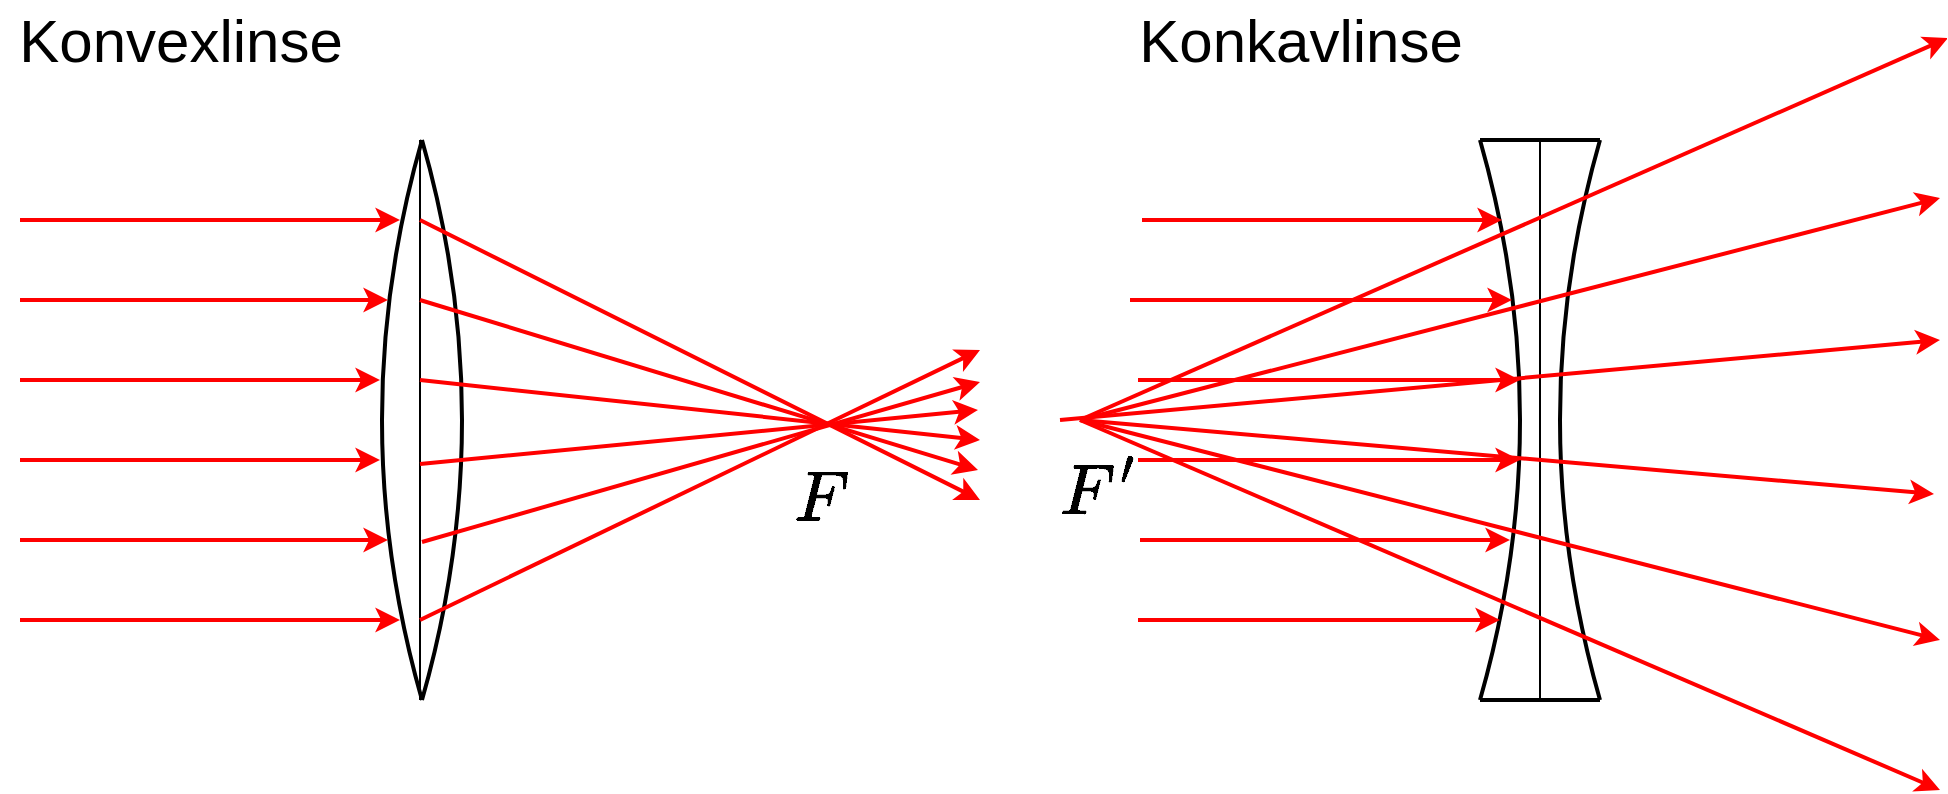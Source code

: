 <mxfile version="17.2.4" type="device"><diagram id="kRL-QT1B2WDbMqbspouU" name="Seite-1"><mxGraphModel dx="1845" dy="674" grid="1" gridSize="10" guides="1" tooltips="1" connect="1" arrows="1" fold="1" page="1" pageScale="1" pageWidth="827" pageHeight="1169" math="1" shadow="0"><root><mxCell id="0"/><mxCell id="1" parent="0"/><mxCell id="CRn02D2p8z8yE_2ccX6B-1" value="" style="endArrow=none;html=1;curved=1;strokeWidth=2;" edge="1" parent="1"><mxGeometry width="50" height="50" relative="1" as="geometry"><mxPoint x="121" y="560" as="sourcePoint"/><mxPoint x="121" y="280" as="targetPoint"/><Array as="points"><mxPoint x="81" y="420"/></Array></mxGeometry></mxCell><mxCell id="CRn02D2p8z8yE_2ccX6B-2" value="" style="endArrow=none;html=1;strokeWidth=1;curved=1;" edge="1" parent="1"><mxGeometry width="50" height="50" relative="1" as="geometry"><mxPoint x="120" y="560" as="sourcePoint"/><mxPoint x="120" y="280" as="targetPoint"/></mxGeometry></mxCell><mxCell id="CRn02D2p8z8yE_2ccX6B-3" value="" style="endArrow=none;html=1;curved=1;strokeWidth=2;" edge="1" parent="1"><mxGeometry width="50" height="50" relative="1" as="geometry"><mxPoint x="121" y="560" as="sourcePoint"/><mxPoint x="121" y="280" as="targetPoint"/><Array as="points"><mxPoint x="161" y="420"/></Array></mxGeometry></mxCell><mxCell id="CRn02D2p8z8yE_2ccX6B-4" value="" style="endArrow=none;html=1;curved=1;strokeWidth=2;" edge="1" parent="1"><mxGeometry width="50" height="50" relative="1" as="geometry"><mxPoint x="710" y="560" as="sourcePoint"/><mxPoint x="710" y="280" as="targetPoint"/><Array as="points"><mxPoint x="670" y="420"/></Array></mxGeometry></mxCell><mxCell id="CRn02D2p8z8yE_2ccX6B-5" value="" style="endArrow=none;html=1;strokeWidth=1;curved=1;" edge="1" parent="1"><mxGeometry width="50" height="50" relative="1" as="geometry"><mxPoint x="680" y="560" as="sourcePoint"/><mxPoint x="680" y="280" as="targetPoint"/></mxGeometry></mxCell><mxCell id="CRn02D2p8z8yE_2ccX6B-6" value="" style="endArrow=none;html=1;curved=1;strokeWidth=2;" edge="1" parent="1"><mxGeometry width="50" height="50" relative="1" as="geometry"><mxPoint x="650" y="560" as="sourcePoint"/><mxPoint x="650" y="280" as="targetPoint"/><Array as="points"><mxPoint x="690" y="420"/></Array></mxGeometry></mxCell><mxCell id="CRn02D2p8z8yE_2ccX6B-7" value="" style="endArrow=none;html=1;strokeWidth=2;curved=1;" edge="1" parent="1"><mxGeometry width="50" height="50" relative="1" as="geometry"><mxPoint x="650" y="280" as="sourcePoint"/><mxPoint x="710" y="280" as="targetPoint"/></mxGeometry></mxCell><mxCell id="CRn02D2p8z8yE_2ccX6B-8" value="" style="endArrow=none;html=1;strokeWidth=2;curved=1;" edge="1" parent="1"><mxGeometry width="50" height="50" relative="1" as="geometry"><mxPoint x="650" y="560" as="sourcePoint"/><mxPoint x="710" y="560" as="targetPoint"/></mxGeometry></mxCell><mxCell id="CRn02D2p8z8yE_2ccX6B-10" value="" style="endArrow=classic;html=1;strokeColor=#FF0000;strokeWidth=2;curved=1;" edge="1" parent="1"><mxGeometry width="50" height="50" relative="1" as="geometry"><mxPoint x="120" y="320" as="sourcePoint"/><mxPoint x="400" y="460" as="targetPoint"/></mxGeometry></mxCell><mxCell id="CRn02D2p8z8yE_2ccX6B-11" value="" style="endArrow=classic;html=1;strokeColor=#FF0000;strokeWidth=2;curved=1;" edge="1" parent="1"><mxGeometry width="50" height="50" relative="1" as="geometry"><mxPoint x="-80" y="360" as="sourcePoint"/><mxPoint x="104" y="360" as="targetPoint"/></mxGeometry></mxCell><mxCell id="CRn02D2p8z8yE_2ccX6B-12" value="" style="endArrow=classic;html=1;strokeColor=#FF0000;strokeWidth=2;curved=1;" edge="1" parent="1"><mxGeometry width="50" height="50" relative="1" as="geometry"><mxPoint x="-80" y="400" as="sourcePoint"/><mxPoint x="100" y="400" as="targetPoint"/></mxGeometry></mxCell><mxCell id="CRn02D2p8z8yE_2ccX6B-13" value="" style="endArrow=classic;html=1;strokeColor=#FF0000;strokeWidth=2;curved=1;" edge="1" parent="1"><mxGeometry width="50" height="50" relative="1" as="geometry"><mxPoint x="-80" y="440" as="sourcePoint"/><mxPoint x="100" y="440" as="targetPoint"/></mxGeometry></mxCell><mxCell id="CRn02D2p8z8yE_2ccX6B-14" value="" style="endArrow=classic;html=1;strokeColor=#FF0000;strokeWidth=2;curved=1;" edge="1" parent="1"><mxGeometry width="50" height="50" relative="1" as="geometry"><mxPoint x="-80" y="480" as="sourcePoint"/><mxPoint x="104" y="480" as="targetPoint"/></mxGeometry></mxCell><mxCell id="CRn02D2p8z8yE_2ccX6B-15" value="" style="endArrow=classic;html=1;strokeColor=#FF0000;strokeWidth=2;curved=1;" edge="1" parent="1"><mxGeometry width="50" height="50" relative="1" as="geometry"><mxPoint x="-80" y="520" as="sourcePoint"/><mxPoint x="110" y="520" as="targetPoint"/></mxGeometry></mxCell><mxCell id="CRn02D2p8z8yE_2ccX6B-16" value="" style="endArrow=classic;html=1;strokeColor=#FF0000;strokeWidth=2;curved=1;" edge="1" parent="1"><mxGeometry width="50" height="50" relative="1" as="geometry"><mxPoint x="481" y="320" as="sourcePoint"/><mxPoint x="661" y="320" as="targetPoint"/></mxGeometry></mxCell><mxCell id="CRn02D2p8z8yE_2ccX6B-17" value="" style="endArrow=classic;html=1;strokeColor=#FF0000;strokeWidth=2;curved=1;" edge="1" parent="1"><mxGeometry width="50" height="50" relative="1" as="geometry"><mxPoint x="475" y="360" as="sourcePoint"/><mxPoint x="666" y="360" as="targetPoint"/></mxGeometry></mxCell><mxCell id="CRn02D2p8z8yE_2ccX6B-18" value="" style="endArrow=classic;html=1;strokeColor=#FF0000;strokeWidth=2;curved=1;" edge="1" parent="1"><mxGeometry width="50" height="50" relative="1" as="geometry"><mxPoint x="479" y="400" as="sourcePoint"/><mxPoint x="670" y="400" as="targetPoint"/></mxGeometry></mxCell><mxCell id="CRn02D2p8z8yE_2ccX6B-19" value="" style="endArrow=classic;html=1;strokeColor=#FF0000;strokeWidth=2;curved=1;" edge="1" parent="1"><mxGeometry width="50" height="50" relative="1" as="geometry"><mxPoint x="479" y="440" as="sourcePoint"/><mxPoint x="670" y="440" as="targetPoint"/></mxGeometry></mxCell><mxCell id="CRn02D2p8z8yE_2ccX6B-20" value="" style="endArrow=classic;html=1;strokeColor=#FF0000;strokeWidth=2;curved=1;" edge="1" parent="1"><mxGeometry width="50" height="50" relative="1" as="geometry"><mxPoint x="480" y="480" as="sourcePoint"/><mxPoint x="665" y="480" as="targetPoint"/></mxGeometry></mxCell><mxCell id="CRn02D2p8z8yE_2ccX6B-21" value="" style="endArrow=classic;html=1;strokeColor=#FF0000;strokeWidth=2;curved=1;" edge="1" parent="1"><mxGeometry width="50" height="50" relative="1" as="geometry"><mxPoint x="479" y="520" as="sourcePoint"/><mxPoint x="660" y="520" as="targetPoint"/></mxGeometry></mxCell><mxCell id="CRn02D2p8z8yE_2ccX6B-22" value="Konvexlinse" style="text;html=1;resizable=0;autosize=1;align=center;verticalAlign=middle;points=[];fillColor=none;strokeColor=none;rounded=0;fontSize=30;" vertex="1" parent="1"><mxGeometry x="-90" y="210" width="180" height="40" as="geometry"/></mxCell><mxCell id="CRn02D2p8z8yE_2ccX6B-23" value="Konkavlinse" style="text;html=1;resizable=0;autosize=1;align=center;verticalAlign=middle;points=[];fillColor=none;strokeColor=none;rounded=0;fontSize=30;" vertex="1" parent="1"><mxGeometry x="470" y="210" width="180" height="40" as="geometry"/></mxCell><mxCell id="CRn02D2p8z8yE_2ccX6B-24" value="" style="endArrow=classic;html=1;strokeColor=#FF0000;strokeWidth=2;curved=1;" edge="1" parent="1"><mxGeometry width="50" height="50" relative="1" as="geometry"><mxPoint x="-80" y="320" as="sourcePoint"/><mxPoint x="110" y="320" as="targetPoint"/></mxGeometry></mxCell><mxCell id="CRn02D2p8z8yE_2ccX6B-25" value="" style="endArrow=classic;html=1;strokeColor=#FF0000;strokeWidth=2;curved=1;" edge="1" parent="1"><mxGeometry width="50" height="50" relative="1" as="geometry"><mxPoint x="120" y="360" as="sourcePoint"/><mxPoint x="399" y="445" as="targetPoint"/></mxGeometry></mxCell><mxCell id="CRn02D2p8z8yE_2ccX6B-26" value="" style="endArrow=classic;html=1;strokeColor=#FF0000;strokeWidth=2;curved=1;" edge="1" parent="1"><mxGeometry width="50" height="50" relative="1" as="geometry"><mxPoint x="120" y="400" as="sourcePoint"/><mxPoint x="400" y="430" as="targetPoint"/></mxGeometry></mxCell><mxCell id="CRn02D2p8z8yE_2ccX6B-27" value="" style="endArrow=classic;html=1;strokeColor=#FF0000;strokeWidth=2;curved=1;" edge="1" parent="1"><mxGeometry width="50" height="50" relative="1" as="geometry"><mxPoint x="120" y="442" as="sourcePoint"/><mxPoint x="399" y="415" as="targetPoint"/></mxGeometry></mxCell><mxCell id="CRn02D2p8z8yE_2ccX6B-28" value="" style="endArrow=classic;html=1;strokeColor=#FF0000;strokeWidth=2;curved=1;" edge="1" parent="1"><mxGeometry width="50" height="50" relative="1" as="geometry"><mxPoint x="121" y="481" as="sourcePoint"/><mxPoint x="400" y="401" as="targetPoint"/></mxGeometry></mxCell><mxCell id="CRn02D2p8z8yE_2ccX6B-29" value="" style="endArrow=classic;html=1;strokeColor=#FF0000;strokeWidth=2;curved=1;" edge="1" parent="1"><mxGeometry width="50" height="50" relative="1" as="geometry"><mxPoint x="120" y="520" as="sourcePoint"/><mxPoint x="400" y="385" as="targetPoint"/></mxGeometry></mxCell><mxCell id="CRn02D2p8z8yE_2ccX6B-30" value="" style="endArrow=classic;html=1;strokeColor=#FF0000;strokeWidth=2;curved=1;" edge="1" parent="1"><mxGeometry width="50" height="50" relative="1" as="geometry"><mxPoint x="440" y="420" as="sourcePoint"/><mxPoint x="880" y="380" as="targetPoint"/></mxGeometry></mxCell><mxCell id="CRn02D2p8z8yE_2ccX6B-31" value="" style="endArrow=classic;html=1;strokeColor=#FF0000;strokeWidth=2;curved=1;" edge="1" parent="1"><mxGeometry width="50" height="50" relative="1" as="geometry"><mxPoint x="450" y="420" as="sourcePoint"/><mxPoint x="877" y="457" as="targetPoint"/></mxGeometry></mxCell><mxCell id="CRn02D2p8z8yE_2ccX6B-32" value="" style="endArrow=classic;html=1;strokeColor=#FF0000;strokeWidth=2;curved=1;" edge="1" parent="1"><mxGeometry width="50" height="50" relative="1" as="geometry"><mxPoint x="450" y="420" as="sourcePoint"/><mxPoint x="880" y="309" as="targetPoint"/></mxGeometry></mxCell><mxCell id="CRn02D2p8z8yE_2ccX6B-33" value="" style="endArrow=classic;html=1;strokeColor=#FF0000;strokeWidth=2;curved=1;" edge="1" parent="1"><mxGeometry width="50" height="50" relative="1" as="geometry"><mxPoint x="450" y="420" as="sourcePoint"/><mxPoint x="884" y="229" as="targetPoint"/></mxGeometry></mxCell><mxCell id="CRn02D2p8z8yE_2ccX6B-34" value="" style="endArrow=classic;html=1;strokeColor=#FF0000;strokeWidth=2;curved=1;" edge="1" parent="1"><mxGeometry width="50" height="50" relative="1" as="geometry"><mxPoint x="450" y="420" as="sourcePoint"/><mxPoint x="880" y="530" as="targetPoint"/></mxGeometry></mxCell><mxCell id="CRn02D2p8z8yE_2ccX6B-35" value="" style="endArrow=classic;html=1;strokeColor=#FF0000;strokeWidth=2;curved=1;" edge="1" parent="1"><mxGeometry width="50" height="50" relative="1" as="geometry"><mxPoint x="450" y="420" as="sourcePoint"/><mxPoint x="880" y="605" as="targetPoint"/></mxGeometry></mxCell><mxCell id="CRn02D2p8z8yE_2ccX6B-36" value="$$F$$" style="text;html=1;resizable=0;autosize=1;align=center;verticalAlign=middle;points=[];fillColor=none;strokeColor=none;rounded=0;fontSize=30;" vertex="1" parent="1"><mxGeometry x="270" y="440" width="100" height="40" as="geometry"/></mxCell><mxCell id="CRn02D2p8z8yE_2ccX6B-37" value="$$F^\prime$$" style="text;html=1;resizable=0;autosize=1;align=center;verticalAlign=middle;points=[];fillColor=none;strokeColor=none;rounded=0;fontSize=30;" vertex="1" parent="1"><mxGeometry x="359" y="436" width="200" height="40" as="geometry"/></mxCell></root></mxGraphModel></diagram></mxfile>